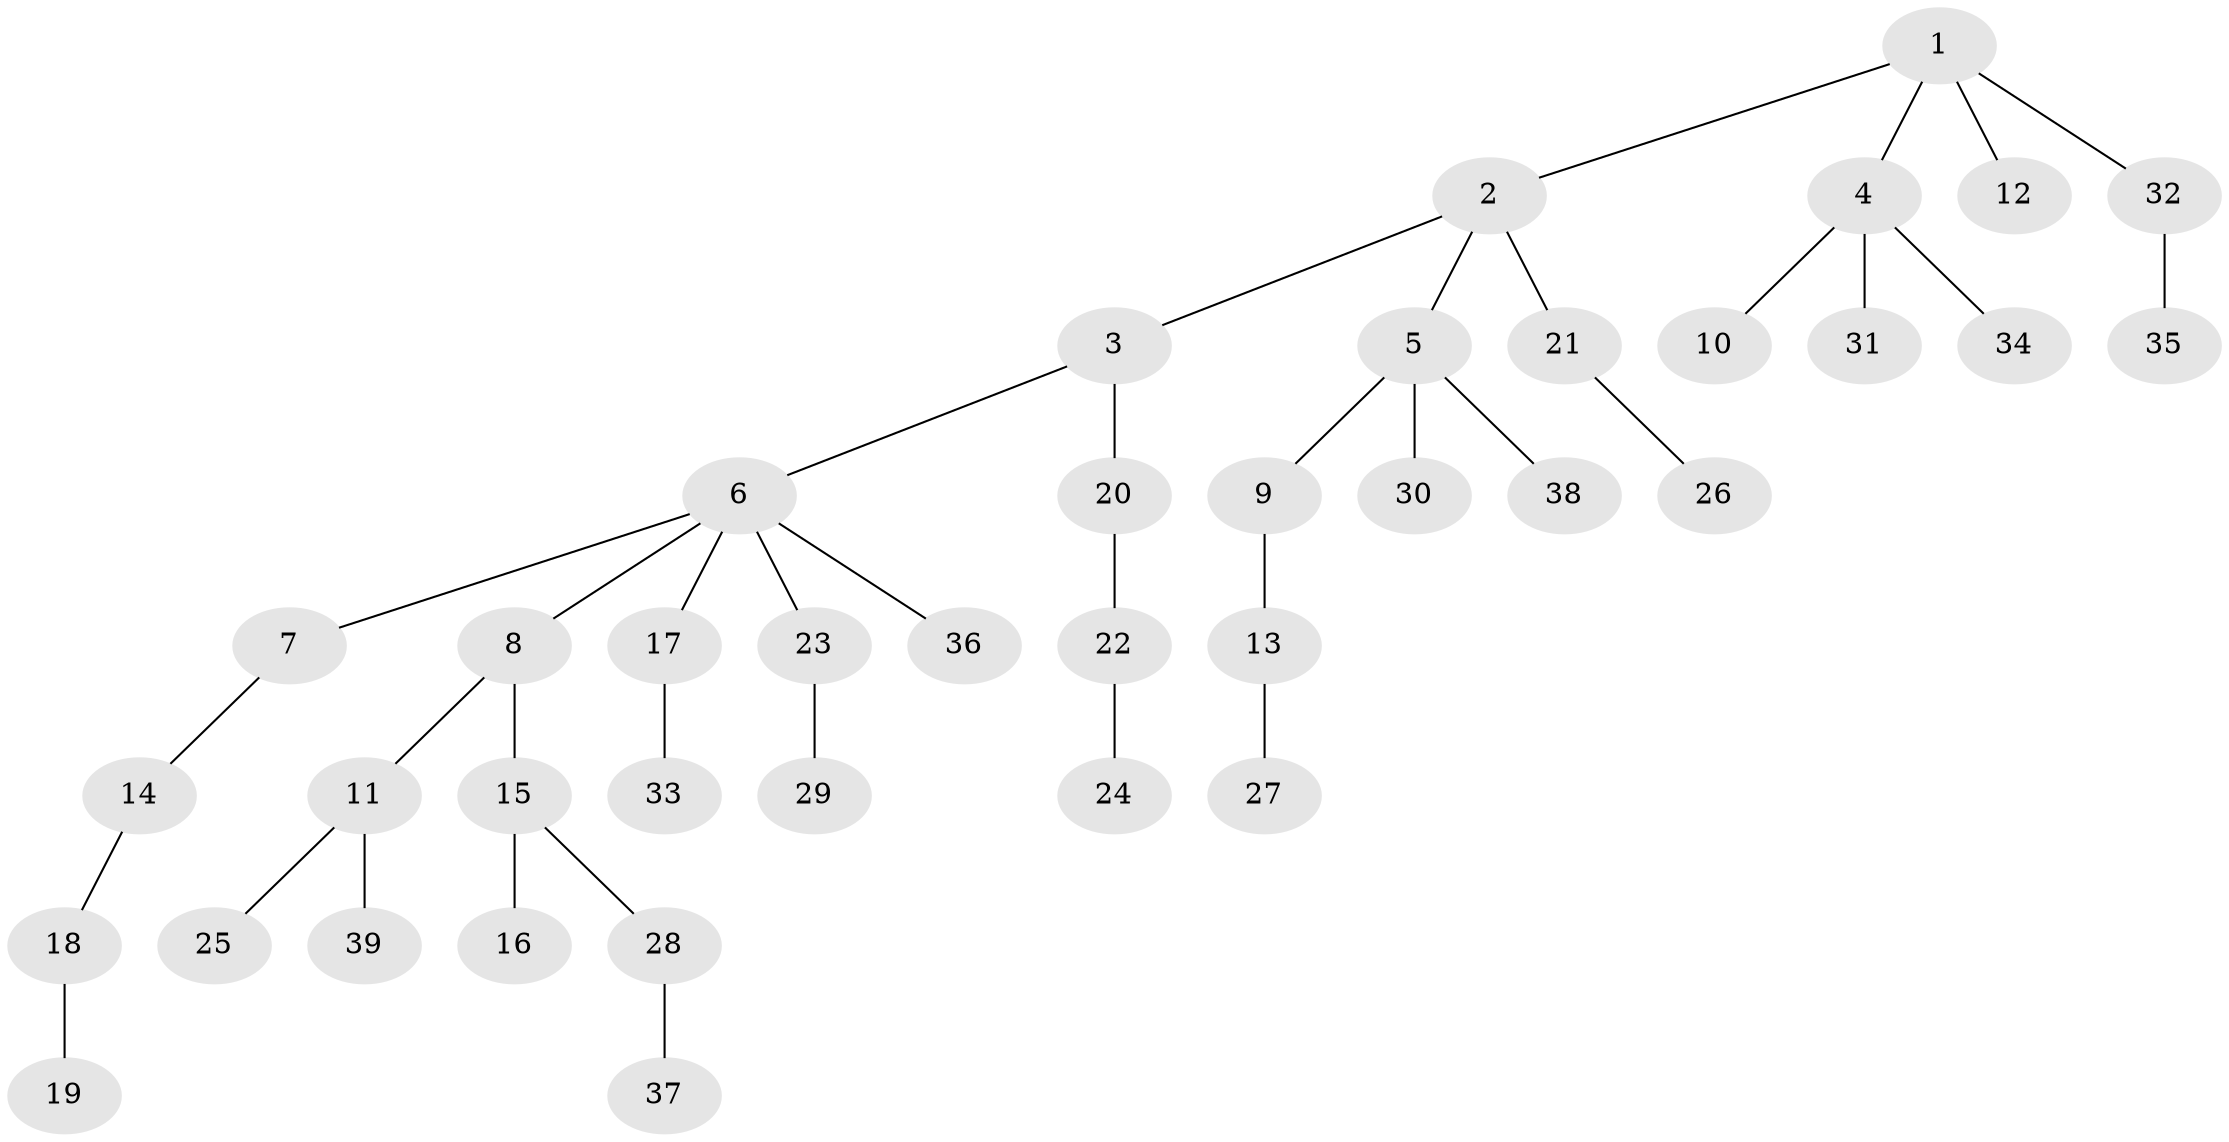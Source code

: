 // original degree distribution, {5: 0.05426356589147287, 4: 0.07751937984496124, 6: 0.015503875968992248, 1: 0.5271317829457365, 3: 0.13178294573643412, 2: 0.1937984496124031}
// Generated by graph-tools (version 1.1) at 2025/51/03/04/25 22:51:51]
// undirected, 39 vertices, 38 edges
graph export_dot {
  node [color=gray90,style=filled];
  1;
  2;
  3;
  4;
  5;
  6;
  7;
  8;
  9;
  10;
  11;
  12;
  13;
  14;
  15;
  16;
  17;
  18;
  19;
  20;
  21;
  22;
  23;
  24;
  25;
  26;
  27;
  28;
  29;
  30;
  31;
  32;
  33;
  34;
  35;
  36;
  37;
  38;
  39;
  1 -- 2 [weight=1.0];
  1 -- 4 [weight=1.0];
  1 -- 12 [weight=1.0];
  1 -- 32 [weight=1.0];
  2 -- 3 [weight=1.0];
  2 -- 5 [weight=1.0];
  2 -- 21 [weight=1.0];
  3 -- 6 [weight=1.0];
  3 -- 20 [weight=1.0];
  4 -- 10 [weight=1.0];
  4 -- 31 [weight=1.0];
  4 -- 34 [weight=1.0];
  5 -- 9 [weight=1.0];
  5 -- 30 [weight=1.0];
  5 -- 38 [weight=1.0];
  6 -- 7 [weight=1.0];
  6 -- 8 [weight=1.0];
  6 -- 17 [weight=1.0];
  6 -- 23 [weight=1.0];
  6 -- 36 [weight=1.0];
  7 -- 14 [weight=1.0];
  8 -- 11 [weight=1.0];
  8 -- 15 [weight=1.0];
  9 -- 13 [weight=1.0];
  11 -- 25 [weight=1.0];
  11 -- 39 [weight=1.0];
  13 -- 27 [weight=1.0];
  14 -- 18 [weight=1.0];
  15 -- 16 [weight=1.0];
  15 -- 28 [weight=1.0];
  17 -- 33 [weight=1.0];
  18 -- 19 [weight=3.0];
  20 -- 22 [weight=1.0];
  21 -- 26 [weight=1.0];
  22 -- 24 [weight=3.0];
  23 -- 29 [weight=1.0];
  28 -- 37 [weight=1.0];
  32 -- 35 [weight=1.0];
}

